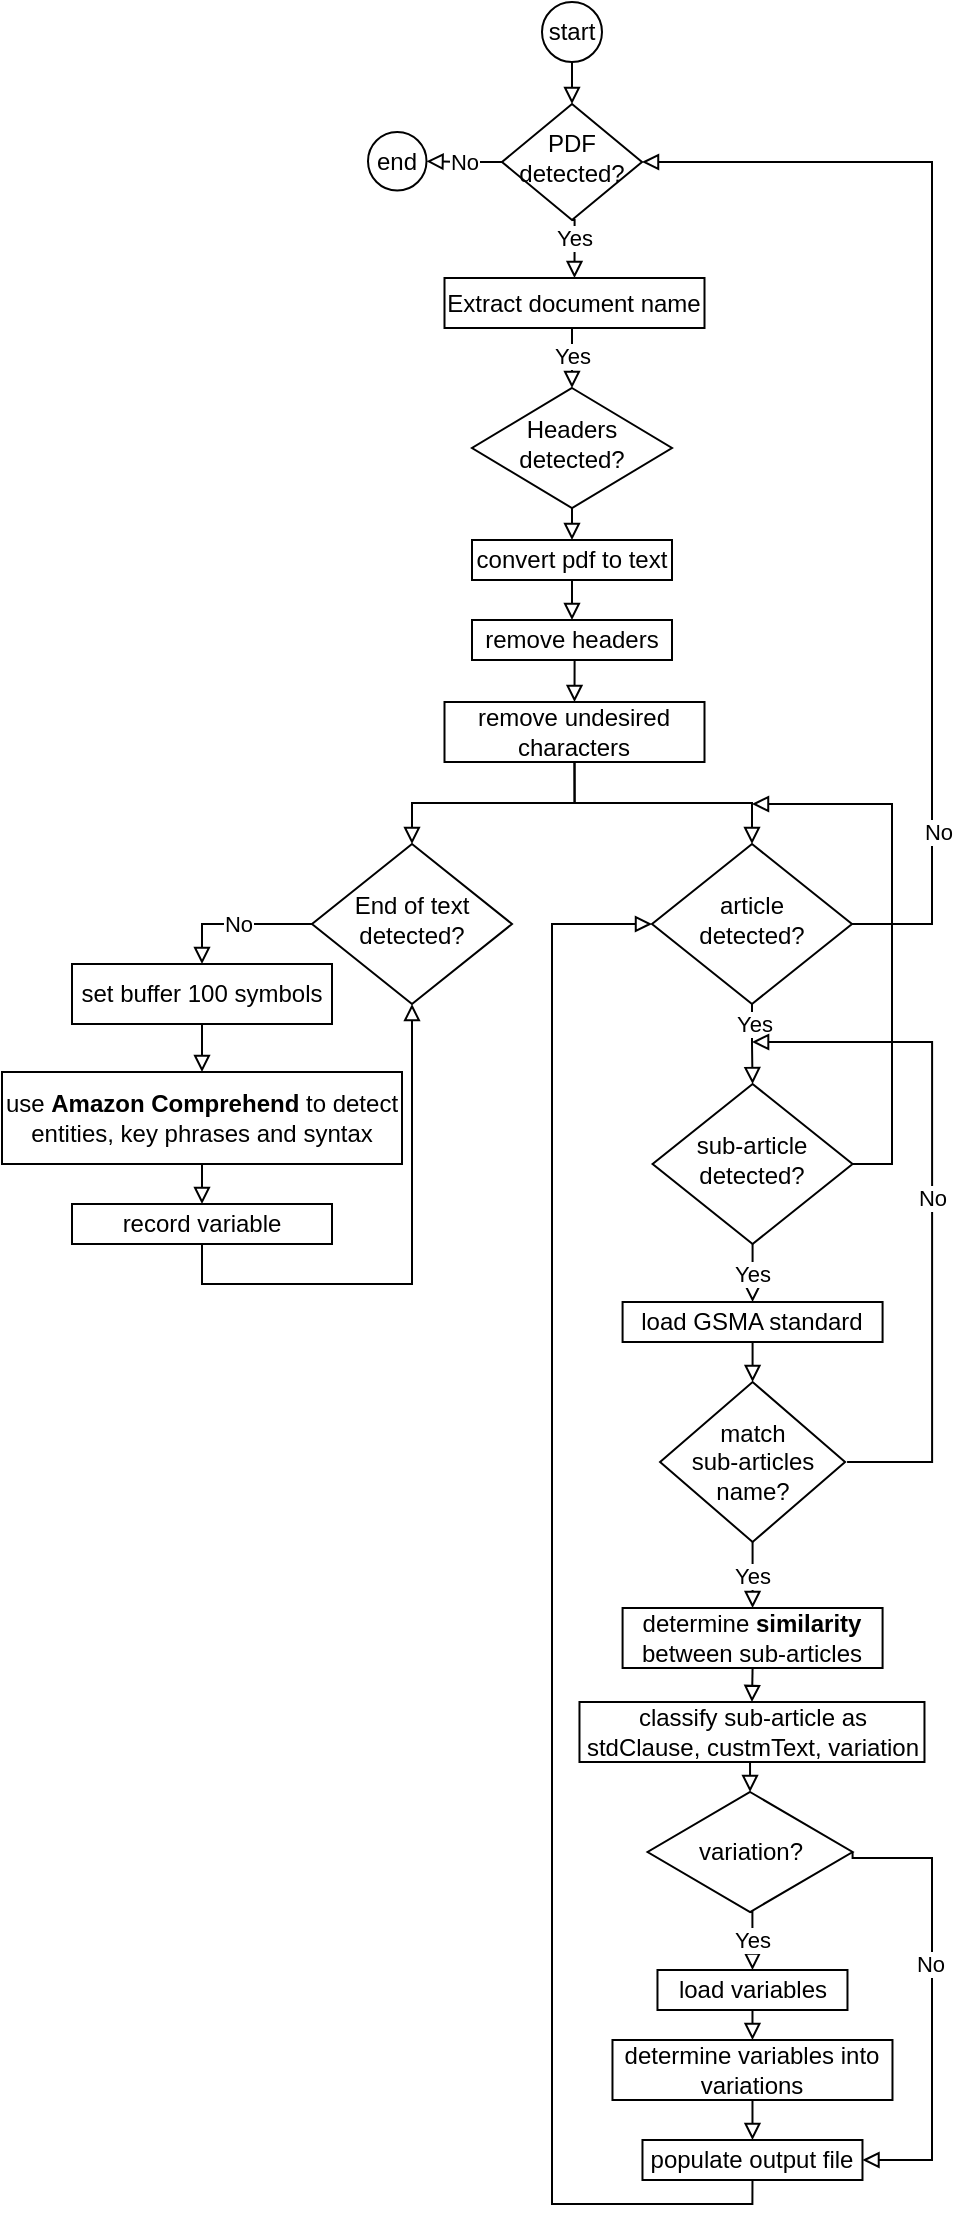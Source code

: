 <mxfile version="15.0.2" type="device"><diagram id="C5RBs43oDa-KdzZeNtuy" name="Page-1"><mxGraphModel dx="1422" dy="772" grid="1" gridSize="10" guides="1" tooltips="1" connect="1" arrows="1" fold="1" page="1" pageScale="1" pageWidth="827" pageHeight="1169" math="0" shadow="0"><root><mxCell id="WIyWlLk6GJQsqaUBKTNV-0"/><mxCell id="WIyWlLk6GJQsqaUBKTNV-1" parent="WIyWlLk6GJQsqaUBKTNV-0"/><mxCell id="1QSn-aovK_FhkkaYIxk6-16" value="Yes" style="edgeStyle=orthogonalEdgeStyle;rounded=0;orthogonalLoop=1;jettySize=auto;html=1;exitX=0.5;exitY=1;exitDx=0;exitDy=0;entryX=0.5;entryY=0;entryDx=0;entryDy=0;endArrow=block;endFill=0;" edge="1" parent="WIyWlLk6GJQsqaUBKTNV-1" source="WIyWlLk6GJQsqaUBKTNV-6" target="1QSn-aovK_FhkkaYIxk6-3"><mxGeometry x="-0.31" relative="1" as="geometry"><mxPoint as="offset"/></mxGeometry></mxCell><mxCell id="1QSn-aovK_FhkkaYIxk6-117" value="No" style="edgeStyle=orthogonalEdgeStyle;rounded=0;orthogonalLoop=1;jettySize=auto;html=1;exitX=0;exitY=0.5;exitDx=0;exitDy=0;endArrow=block;endFill=0;" edge="1" parent="WIyWlLk6GJQsqaUBKTNV-1" source="WIyWlLk6GJQsqaUBKTNV-6" target="1QSn-aovK_FhkkaYIxk6-116"><mxGeometry relative="1" as="geometry"/></mxCell><mxCell id="WIyWlLk6GJQsqaUBKTNV-6" value="PDF detected?" style="rhombus;whiteSpace=wrap;html=1;shadow=0;fontFamily=Helvetica;fontSize=12;align=center;strokeWidth=1;spacing=6;spacingTop=-4;" parent="WIyWlLk6GJQsqaUBKTNV-1" vertex="1"><mxGeometry x="385" y="60" width="70" height="58" as="geometry"/></mxCell><mxCell id="1QSn-aovK_FhkkaYIxk6-118" style="edgeStyle=orthogonalEdgeStyle;rounded=0;orthogonalLoop=1;jettySize=auto;html=1;exitX=0.5;exitY=1;exitDx=0;exitDy=0;entryX=0.5;entryY=0;entryDx=0;entryDy=0;endArrow=block;endFill=0;" edge="1" parent="WIyWlLk6GJQsqaUBKTNV-1" source="1QSn-aovK_FhkkaYIxk6-0" target="WIyWlLk6GJQsqaUBKTNV-6"><mxGeometry relative="1" as="geometry"/></mxCell><mxCell id="1QSn-aovK_FhkkaYIxk6-0" value="start" style="ellipse;whiteSpace=wrap;html=1;aspect=fixed;" vertex="1" parent="WIyWlLk6GJQsqaUBKTNV-1"><mxGeometry x="405" y="9" width="30" height="30" as="geometry"/></mxCell><mxCell id="1QSn-aovK_FhkkaYIxk6-128" value="Yes" style="edgeStyle=orthogonalEdgeStyle;rounded=0;orthogonalLoop=1;jettySize=auto;html=1;exitX=0.5;exitY=1;exitDx=0;exitDy=0;entryX=0.5;entryY=0;entryDx=0;entryDy=0;endArrow=block;endFill=0;" edge="1" parent="WIyWlLk6GJQsqaUBKTNV-1" source="1QSn-aovK_FhkkaYIxk6-3" target="1QSn-aovK_FhkkaYIxk6-6"><mxGeometry relative="1" as="geometry"/></mxCell><mxCell id="1QSn-aovK_FhkkaYIxk6-3" value="Extract document name" style="rounded=0;whiteSpace=wrap;html=1;" vertex="1" parent="WIyWlLk6GJQsqaUBKTNV-1"><mxGeometry x="356.25" y="147" width="130" height="25" as="geometry"/></mxCell><mxCell id="1QSn-aovK_FhkkaYIxk6-95" style="edgeStyle=orthogonalEdgeStyle;rounded=0;orthogonalLoop=1;jettySize=auto;html=1;exitX=0.5;exitY=1;exitDx=0;exitDy=0;entryX=0.5;entryY=0;entryDx=0;entryDy=0;endArrow=block;endFill=0;" edge="1" parent="WIyWlLk6GJQsqaUBKTNV-1" source="1QSn-aovK_FhkkaYIxk6-6" target="1QSn-aovK_FhkkaYIxk6-94"><mxGeometry relative="1" as="geometry"/></mxCell><mxCell id="1QSn-aovK_FhkkaYIxk6-6" value="Headers detected?" style="rhombus;whiteSpace=wrap;html=1;shadow=0;fontFamily=Helvetica;fontSize=12;align=center;strokeWidth=1;spacing=6;spacingTop=-4;" vertex="1" parent="WIyWlLk6GJQsqaUBKTNV-1"><mxGeometry x="370" y="202" width="100" height="60" as="geometry"/></mxCell><mxCell id="1QSn-aovK_FhkkaYIxk6-84" style="edgeStyle=orthogonalEdgeStyle;rounded=0;orthogonalLoop=1;jettySize=auto;html=1;exitX=0.5;exitY=1;exitDx=0;exitDy=0;entryX=0.5;entryY=0;entryDx=0;entryDy=0;endArrow=block;endFill=0;" edge="1" parent="WIyWlLk6GJQsqaUBKTNV-1" source="1QSn-aovK_FhkkaYIxk6-9" target="1QSn-aovK_FhkkaYIxk6-22"><mxGeometry relative="1" as="geometry"/></mxCell><mxCell id="1QSn-aovK_FhkkaYIxk6-122" style="edgeStyle=orthogonalEdgeStyle;rounded=0;orthogonalLoop=1;jettySize=auto;html=1;exitX=0.5;exitY=1;exitDx=0;exitDy=0;entryX=0.5;entryY=0;entryDx=0;entryDy=0;endArrow=block;endFill=0;" edge="1" parent="WIyWlLk6GJQsqaUBKTNV-1" source="1QSn-aovK_FhkkaYIxk6-9" target="1QSn-aovK_FhkkaYIxk6-119"><mxGeometry relative="1" as="geometry"/></mxCell><mxCell id="1QSn-aovK_FhkkaYIxk6-9" value="remove undesired characters" style="rounded=0;whiteSpace=wrap;html=1;" vertex="1" parent="WIyWlLk6GJQsqaUBKTNV-1"><mxGeometry x="356.25" y="359" width="130" height="30" as="geometry"/></mxCell><mxCell id="1QSn-aovK_FhkkaYIxk6-19" style="edgeStyle=orthogonalEdgeStyle;rounded=0;orthogonalLoop=1;jettySize=auto;html=1;exitX=0.5;exitY=1;exitDx=0;exitDy=0;entryX=0.5;entryY=0;entryDx=0;entryDy=0;endArrow=block;endFill=0;" edge="1" parent="WIyWlLk6GJQsqaUBKTNV-1" source="1QSn-aovK_FhkkaYIxk6-12" target="1QSn-aovK_FhkkaYIxk6-9"><mxGeometry relative="1" as="geometry"/></mxCell><mxCell id="1QSn-aovK_FhkkaYIxk6-12" value="remove headers" style="rounded=0;whiteSpace=wrap;html=1;" vertex="1" parent="WIyWlLk6GJQsqaUBKTNV-1"><mxGeometry x="370" y="318" width="100" height="20" as="geometry"/></mxCell><mxCell id="1QSn-aovK_FhkkaYIxk6-36" style="edgeStyle=orthogonalEdgeStyle;rounded=0;orthogonalLoop=1;jettySize=auto;html=1;exitX=0.5;exitY=1;exitDx=0;exitDy=0;entryX=0.5;entryY=0;entryDx=0;entryDy=0;endArrow=block;endFill=0;" edge="1" parent="WIyWlLk6GJQsqaUBKTNV-1" source="1QSn-aovK_FhkkaYIxk6-20" target="1QSn-aovK_FhkkaYIxk6-35"><mxGeometry relative="1" as="geometry"/></mxCell><mxCell id="1QSn-aovK_FhkkaYIxk6-20" value="set buffer 100 symbols" style="rounded=0;whiteSpace=wrap;html=1;" vertex="1" parent="WIyWlLk6GJQsqaUBKTNV-1"><mxGeometry x="170" y="490" width="130" height="30" as="geometry"/></mxCell><mxCell id="1QSn-aovK_FhkkaYIxk6-30" value="No" style="edgeStyle=orthogonalEdgeStyle;rounded=0;orthogonalLoop=1;jettySize=auto;html=1;exitX=0;exitY=0.5;exitDx=0;exitDy=0;entryX=0.5;entryY=0;entryDx=0;entryDy=0;endArrow=block;endFill=0;" edge="1" parent="WIyWlLk6GJQsqaUBKTNV-1" source="1QSn-aovK_FhkkaYIxk6-22" target="1QSn-aovK_FhkkaYIxk6-20"><mxGeometry relative="1" as="geometry"/></mxCell><mxCell id="1QSn-aovK_FhkkaYIxk6-22" value="End of text detected?" style="rhombus;whiteSpace=wrap;html=1;shadow=0;fontFamily=Helvetica;fontSize=12;align=center;strokeWidth=1;spacing=6;spacingTop=-4;" vertex="1" parent="WIyWlLk6GJQsqaUBKTNV-1"><mxGeometry x="290" y="430" width="100" height="80" as="geometry"/></mxCell><mxCell id="1QSn-aovK_FhkkaYIxk6-39" style="edgeStyle=orthogonalEdgeStyle;rounded=0;orthogonalLoop=1;jettySize=auto;html=1;exitX=0.5;exitY=1;exitDx=0;exitDy=0;entryX=0.5;entryY=0;entryDx=0;entryDy=0;endArrow=block;endFill=0;" edge="1" parent="WIyWlLk6GJQsqaUBKTNV-1" source="1QSn-aovK_FhkkaYIxk6-35" target="1QSn-aovK_FhkkaYIxk6-37"><mxGeometry relative="1" as="geometry"/></mxCell><mxCell id="1QSn-aovK_FhkkaYIxk6-35" value="use &lt;b&gt;Amazon Comprehend&lt;/b&gt; to detect entities, key phrases and syntax" style="rounded=0;whiteSpace=wrap;html=1;" vertex="1" parent="WIyWlLk6GJQsqaUBKTNV-1"><mxGeometry x="135" y="544" width="200" height="46" as="geometry"/></mxCell><mxCell id="1QSn-aovK_FhkkaYIxk6-44" style="edgeStyle=orthogonalEdgeStyle;rounded=0;orthogonalLoop=1;jettySize=auto;html=1;exitX=0.5;exitY=1;exitDx=0;exitDy=0;endArrow=block;endFill=0;entryX=0.5;entryY=1;entryDx=0;entryDy=0;" edge="1" parent="WIyWlLk6GJQsqaUBKTNV-1" source="1QSn-aovK_FhkkaYIxk6-37" target="1QSn-aovK_FhkkaYIxk6-22"><mxGeometry relative="1" as="geometry"><mxPoint x="340" y="650" as="targetPoint"/><Array as="points"><mxPoint x="235" y="650"/><mxPoint x="340" y="650"/></Array></mxGeometry></mxCell><mxCell id="1QSn-aovK_FhkkaYIxk6-37" value="record variable" style="rounded=0;whiteSpace=wrap;html=1;" vertex="1" parent="WIyWlLk6GJQsqaUBKTNV-1"><mxGeometry x="170" y="610" width="130" height="20" as="geometry"/></mxCell><mxCell id="1QSn-aovK_FhkkaYIxk6-48" style="edgeStyle=orthogonalEdgeStyle;rounded=0;orthogonalLoop=1;jettySize=auto;html=1;exitX=0.5;exitY=1;exitDx=0;exitDy=0;entryX=0.5;entryY=0;entryDx=0;entryDy=0;endArrow=block;endFill=0;" edge="1" parent="WIyWlLk6GJQsqaUBKTNV-1" source="1QSn-aovK_FhkkaYIxk6-119" target="1QSn-aovK_FhkkaYIxk6-50"><mxGeometry relative="1" as="geometry"><mxPoint x="490.29" y="520" as="sourcePoint"/><mxPoint x="440.29" y="630" as="targetPoint"/></mxGeometry></mxCell><mxCell id="1QSn-aovK_FhkkaYIxk6-49" value="Yes" style="edgeLabel;html=1;align=center;verticalAlign=middle;resizable=0;points=[];" vertex="1" connectable="0" parent="1QSn-aovK_FhkkaYIxk6-48"><mxGeometry x="0.009" y="1" relative="1" as="geometry"><mxPoint x="-1" y="-10" as="offset"/></mxGeometry></mxCell><mxCell id="1QSn-aovK_FhkkaYIxk6-52" value="Yes" style="edgeStyle=orthogonalEdgeStyle;rounded=0;orthogonalLoop=1;jettySize=auto;html=1;exitX=0.5;exitY=1;exitDx=0;exitDy=0;entryX=0.5;entryY=0;entryDx=0;entryDy=0;endArrow=block;endFill=0;" edge="1" parent="WIyWlLk6GJQsqaUBKTNV-1" source="1QSn-aovK_FhkkaYIxk6-50" target="1QSn-aovK_FhkkaYIxk6-51"><mxGeometry relative="1" as="geometry"/></mxCell><mxCell id="1QSn-aovK_FhkkaYIxk6-127" style="edgeStyle=orthogonalEdgeStyle;rounded=0;orthogonalLoop=1;jettySize=auto;html=1;exitX=1;exitY=0.5;exitDx=0;exitDy=0;endArrow=block;endFill=0;" edge="1" parent="WIyWlLk6GJQsqaUBKTNV-1" source="1QSn-aovK_FhkkaYIxk6-50"><mxGeometry relative="1" as="geometry"><mxPoint x="510" y="410" as="targetPoint"/><mxPoint x="560.29" y="585" as="sourcePoint"/><Array as="points"><mxPoint x="580" y="590"/><mxPoint x="580" y="410"/></Array></mxGeometry></mxCell><mxCell id="1QSn-aovK_FhkkaYIxk6-50" value="sub-article detected?" style="rhombus;whiteSpace=wrap;html=1;shadow=0;fontFamily=Helvetica;fontSize=12;align=center;strokeWidth=1;spacing=6;spacingTop=-4;" vertex="1" parent="WIyWlLk6GJQsqaUBKTNV-1"><mxGeometry x="460.29" y="550" width="100" height="80" as="geometry"/></mxCell><mxCell id="1QSn-aovK_FhkkaYIxk6-54" style="edgeStyle=orthogonalEdgeStyle;rounded=0;orthogonalLoop=1;jettySize=auto;html=1;exitX=0.5;exitY=1;exitDx=0;exitDy=0;endArrow=block;endFill=0;entryX=0.5;entryY=0;entryDx=0;entryDy=0;" edge="1" parent="WIyWlLk6GJQsqaUBKTNV-1" source="1QSn-aovK_FhkkaYIxk6-51" target="1QSn-aovK_FhkkaYIxk6-57"><mxGeometry relative="1" as="geometry"><mxPoint x="509.04" y="714" as="targetPoint"/></mxGeometry></mxCell><mxCell id="1QSn-aovK_FhkkaYIxk6-51" value="load GSMA standard" style="rounded=0;whiteSpace=wrap;html=1;" vertex="1" parent="WIyWlLk6GJQsqaUBKTNV-1"><mxGeometry x="445.29" y="659" width="130" height="20" as="geometry"/></mxCell><mxCell id="1QSn-aovK_FhkkaYIxk6-61" style="edgeStyle=orthogonalEdgeStyle;rounded=0;orthogonalLoop=1;jettySize=auto;html=1;exitX=0.5;exitY=1;exitDx=0;exitDy=0;entryX=0.5;entryY=0;entryDx=0;entryDy=0;endArrow=block;endFill=0;" edge="1" parent="WIyWlLk6GJQsqaUBKTNV-1" source="1QSn-aovK_FhkkaYIxk6-55" target="1QSn-aovK_FhkkaYIxk6-60"><mxGeometry relative="1" as="geometry"><mxPoint x="510.29" y="857" as="targetPoint"/></mxGeometry></mxCell><mxCell id="1QSn-aovK_FhkkaYIxk6-55" value="determine &lt;b&gt;similarity &lt;/b&gt;between sub-articles" style="rounded=0;whiteSpace=wrap;html=1;" vertex="1" parent="WIyWlLk6GJQsqaUBKTNV-1"><mxGeometry x="445.29" y="812" width="130" height="30" as="geometry"/></mxCell><mxCell id="1QSn-aovK_FhkkaYIxk6-59" value="Yes" style="edgeStyle=orthogonalEdgeStyle;rounded=0;orthogonalLoop=1;jettySize=auto;html=1;exitX=0.5;exitY=1;exitDx=0;exitDy=0;entryX=0.5;entryY=0;entryDx=0;entryDy=0;endArrow=block;endFill=0;" edge="1" parent="WIyWlLk6GJQsqaUBKTNV-1" source="1QSn-aovK_FhkkaYIxk6-57" target="1QSn-aovK_FhkkaYIxk6-55"><mxGeometry relative="1" as="geometry"/></mxCell><mxCell id="1QSn-aovK_FhkkaYIxk6-99" style="edgeStyle=orthogonalEdgeStyle;rounded=0;orthogonalLoop=1;jettySize=auto;html=1;exitX=1;exitY=0.5;exitDx=0;exitDy=0;endArrow=block;endFill=0;" edge="1" parent="WIyWlLk6GJQsqaUBKTNV-1"><mxGeometry relative="1" as="geometry"><mxPoint x="510.04" y="529" as="targetPoint"/><mxPoint x="557.54" y="739.0" as="sourcePoint"/><Array as="points"><mxPoint x="600.04" y="739"/><mxPoint x="600.04" y="529"/></Array></mxGeometry></mxCell><mxCell id="1QSn-aovK_FhkkaYIxk6-100" value="No" style="edgeLabel;html=1;align=center;verticalAlign=middle;resizable=0;points=[];" vertex="1" connectable="0" parent="1QSn-aovK_FhkkaYIxk6-99"><mxGeometry x="0.019" relative="1" as="geometry"><mxPoint as="offset"/></mxGeometry></mxCell><mxCell id="1QSn-aovK_FhkkaYIxk6-57" value="match &lt;br&gt;sub-articles name?" style="rhombus;whiteSpace=wrap;html=1;" vertex="1" parent="WIyWlLk6GJQsqaUBKTNV-1"><mxGeometry x="464.04" y="699" width="92.5" height="80" as="geometry"/></mxCell><mxCell id="1QSn-aovK_FhkkaYIxk6-63" style="edgeStyle=orthogonalEdgeStyle;rounded=0;orthogonalLoop=1;jettySize=auto;html=1;exitX=0.5;exitY=1;exitDx=0;exitDy=0;entryX=0.5;entryY=0;entryDx=0;entryDy=0;endArrow=block;endFill=0;" edge="1" parent="WIyWlLk6GJQsqaUBKTNV-1" target="1QSn-aovK_FhkkaYIxk6-62"><mxGeometry relative="1" as="geometry"><mxPoint x="510.24" y="872" as="sourcePoint"/></mxGeometry></mxCell><mxCell id="1QSn-aovK_FhkkaYIxk6-60" value="classify sub-article as stdClause, custmText, variation" style="rounded=0;whiteSpace=wrap;html=1;" vertex="1" parent="WIyWlLk6GJQsqaUBKTNV-1"><mxGeometry x="423.74" y="859" width="172.5" height="30" as="geometry"/></mxCell><mxCell id="1QSn-aovK_FhkkaYIxk6-65" value="Yes" style="edgeStyle=orthogonalEdgeStyle;rounded=0;orthogonalLoop=1;jettySize=auto;html=1;exitX=0.5;exitY=1;exitDx=0;exitDy=0;entryX=0.5;entryY=0;entryDx=0;entryDy=0;endArrow=block;endFill=0;" edge="1" parent="WIyWlLk6GJQsqaUBKTNV-1" source="1QSn-aovK_FhkkaYIxk6-62" target="1QSn-aovK_FhkkaYIxk6-64"><mxGeometry relative="1" as="geometry"/></mxCell><mxCell id="1QSn-aovK_FhkkaYIxk6-124" style="edgeStyle=orthogonalEdgeStyle;rounded=0;orthogonalLoop=1;jettySize=auto;html=1;exitX=1;exitY=0.5;exitDx=0;exitDy=0;entryX=1;entryY=0.5;entryDx=0;entryDy=0;endArrow=block;endFill=0;" edge="1" parent="WIyWlLk6GJQsqaUBKTNV-1" source="1QSn-aovK_FhkkaYIxk6-62" target="1QSn-aovK_FhkkaYIxk6-70"><mxGeometry relative="1" as="geometry"><Array as="points"><mxPoint x="600" y="937"/><mxPoint x="600" y="1088"/></Array></mxGeometry></mxCell><mxCell id="1QSn-aovK_FhkkaYIxk6-125" value="No" style="edgeLabel;html=1;align=center;verticalAlign=middle;resizable=0;points=[];" vertex="1" connectable="0" parent="1QSn-aovK_FhkkaYIxk6-124"><mxGeometry x="-0.164" y="-1" relative="1" as="geometry"><mxPoint as="offset"/></mxGeometry></mxCell><mxCell id="1QSn-aovK_FhkkaYIxk6-62" value="variation?" style="rhombus;whiteSpace=wrap;html=1;" vertex="1" parent="WIyWlLk6GJQsqaUBKTNV-1"><mxGeometry x="457.79" y="904" width="102.5" height="60" as="geometry"/></mxCell><mxCell id="1QSn-aovK_FhkkaYIxk6-69" style="edgeStyle=orthogonalEdgeStyle;rounded=0;orthogonalLoop=1;jettySize=auto;html=1;exitX=0.5;exitY=1;exitDx=0;exitDy=0;entryX=0.5;entryY=0;entryDx=0;entryDy=0;endArrow=block;endFill=0;" edge="1" parent="WIyWlLk6GJQsqaUBKTNV-1" source="1QSn-aovK_FhkkaYIxk6-64" target="1QSn-aovK_FhkkaYIxk6-68"><mxGeometry relative="1" as="geometry"/></mxCell><mxCell id="1QSn-aovK_FhkkaYIxk6-64" value="load variables" style="rounded=0;whiteSpace=wrap;html=1;" vertex="1" parent="WIyWlLk6GJQsqaUBKTNV-1"><mxGeometry x="462.74" y="993" width="95" height="20" as="geometry"/></mxCell><mxCell id="1QSn-aovK_FhkkaYIxk6-73" style="edgeStyle=orthogonalEdgeStyle;rounded=0;orthogonalLoop=1;jettySize=auto;html=1;exitX=0.5;exitY=1;exitDx=0;exitDy=0;entryX=0.5;entryY=0;entryDx=0;entryDy=0;endArrow=block;endFill=0;" edge="1" parent="WIyWlLk6GJQsqaUBKTNV-1" source="1QSn-aovK_FhkkaYIxk6-68" target="1QSn-aovK_FhkkaYIxk6-70"><mxGeometry relative="1" as="geometry"/></mxCell><mxCell id="1QSn-aovK_FhkkaYIxk6-68" value="determine variables into variations" style="rounded=0;whiteSpace=wrap;html=1;" vertex="1" parent="WIyWlLk6GJQsqaUBKTNV-1"><mxGeometry x="440.24" y="1028" width="140" height="30" as="geometry"/></mxCell><mxCell id="1QSn-aovK_FhkkaYIxk6-123" style="edgeStyle=orthogonalEdgeStyle;rounded=0;orthogonalLoop=1;jettySize=auto;html=1;exitX=0.5;exitY=1;exitDx=0;exitDy=0;entryX=0;entryY=0.5;entryDx=0;entryDy=0;endArrow=block;endFill=0;" edge="1" parent="WIyWlLk6GJQsqaUBKTNV-1" source="1QSn-aovK_FhkkaYIxk6-70" target="1QSn-aovK_FhkkaYIxk6-119"><mxGeometry relative="1" as="geometry"><Array as="points"><mxPoint x="510" y="1110"/><mxPoint x="410" y="1110"/><mxPoint x="410" y="470"/></Array></mxGeometry></mxCell><mxCell id="1QSn-aovK_FhkkaYIxk6-70" value="populate output file" style="rounded=0;whiteSpace=wrap;html=1;" vertex="1" parent="WIyWlLk6GJQsqaUBKTNV-1"><mxGeometry x="455.24" y="1078" width="110" height="20" as="geometry"/></mxCell><mxCell id="1QSn-aovK_FhkkaYIxk6-88" style="edgeStyle=orthogonalEdgeStyle;rounded=0;orthogonalLoop=1;jettySize=auto;html=1;exitX=0.5;exitY=1;exitDx=0;exitDy=0;endArrow=block;endFill=0;" edge="1" parent="WIyWlLk6GJQsqaUBKTNV-1"><mxGeometry relative="1" as="geometry"><mxPoint x="520" y="299" as="sourcePoint"/><mxPoint x="520" y="299" as="targetPoint"/></mxGeometry></mxCell><mxCell id="1QSn-aovK_FhkkaYIxk6-97" style="edgeStyle=orthogonalEdgeStyle;rounded=0;orthogonalLoop=1;jettySize=auto;html=1;exitX=0.5;exitY=1;exitDx=0;exitDy=0;entryX=0.5;entryY=0;entryDx=0;entryDy=0;endArrow=block;endFill=0;" edge="1" parent="WIyWlLk6GJQsqaUBKTNV-1" source="1QSn-aovK_FhkkaYIxk6-94" target="1QSn-aovK_FhkkaYIxk6-12"><mxGeometry relative="1" as="geometry"/></mxCell><mxCell id="1QSn-aovK_FhkkaYIxk6-94" value="convert pdf to text" style="rounded=0;whiteSpace=wrap;html=1;" vertex="1" parent="WIyWlLk6GJQsqaUBKTNV-1"><mxGeometry x="370" y="278" width="100" height="20" as="geometry"/></mxCell><mxCell id="1QSn-aovK_FhkkaYIxk6-116" value="end" style="ellipse;whiteSpace=wrap;html=1;aspect=fixed;" vertex="1" parent="WIyWlLk6GJQsqaUBKTNV-1"><mxGeometry x="318" y="74" width="29.25" height="29.25" as="geometry"/></mxCell><mxCell id="1QSn-aovK_FhkkaYIxk6-120" style="edgeStyle=orthogonalEdgeStyle;rounded=0;orthogonalLoop=1;jettySize=auto;html=1;exitX=1;exitY=0.5;exitDx=0;exitDy=0;entryX=1;entryY=0.5;entryDx=0;entryDy=0;endArrow=block;endFill=0;" edge="1" parent="WIyWlLk6GJQsqaUBKTNV-1" source="1QSn-aovK_FhkkaYIxk6-119" target="WIyWlLk6GJQsqaUBKTNV-6"><mxGeometry relative="1" as="geometry"><Array as="points"><mxPoint x="600" y="470"/><mxPoint x="600" y="89"/></Array></mxGeometry></mxCell><mxCell id="1QSn-aovK_FhkkaYIxk6-121" value="No" style="edgeLabel;html=1;align=center;verticalAlign=middle;resizable=0;points=[];" vertex="1" connectable="0" parent="1QSn-aovK_FhkkaYIxk6-120"><mxGeometry x="-0.698" y="-3" relative="1" as="geometry"><mxPoint y="-1" as="offset"/></mxGeometry></mxCell><mxCell id="1QSn-aovK_FhkkaYIxk6-119" value="article &lt;br&gt;detected?" style="rhombus;whiteSpace=wrap;html=1;shadow=0;fontFamily=Helvetica;fontSize=12;align=center;strokeWidth=1;spacing=6;spacingTop=-4;" vertex="1" parent="WIyWlLk6GJQsqaUBKTNV-1"><mxGeometry x="460" y="430" width="100" height="80" as="geometry"/></mxCell></root></mxGraphModel></diagram></mxfile>